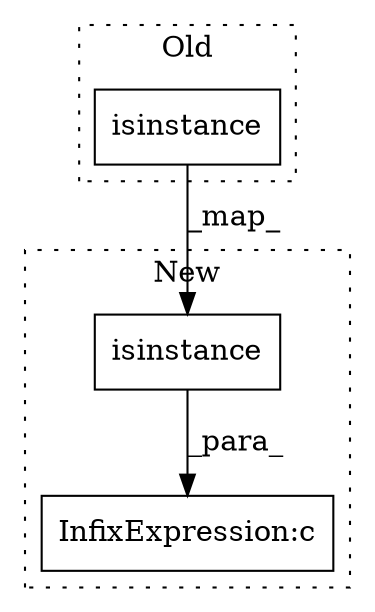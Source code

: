 digraph G {
subgraph cluster0 {
1 [label="isinstance" a="32" s="10114,10153" l="11,1" shape="box"];
label = "Old";
style="dotted";
}
subgraph cluster1 {
2 [label="isinstance" a="32" s="15021,15060" l="11,1" shape="box"];
3 [label="InfixExpression:c" a="27" s="15061" l="4" shape="box"];
label = "New";
style="dotted";
}
1 -> 2 [label="_map_"];
2 -> 3 [label="_para_"];
}